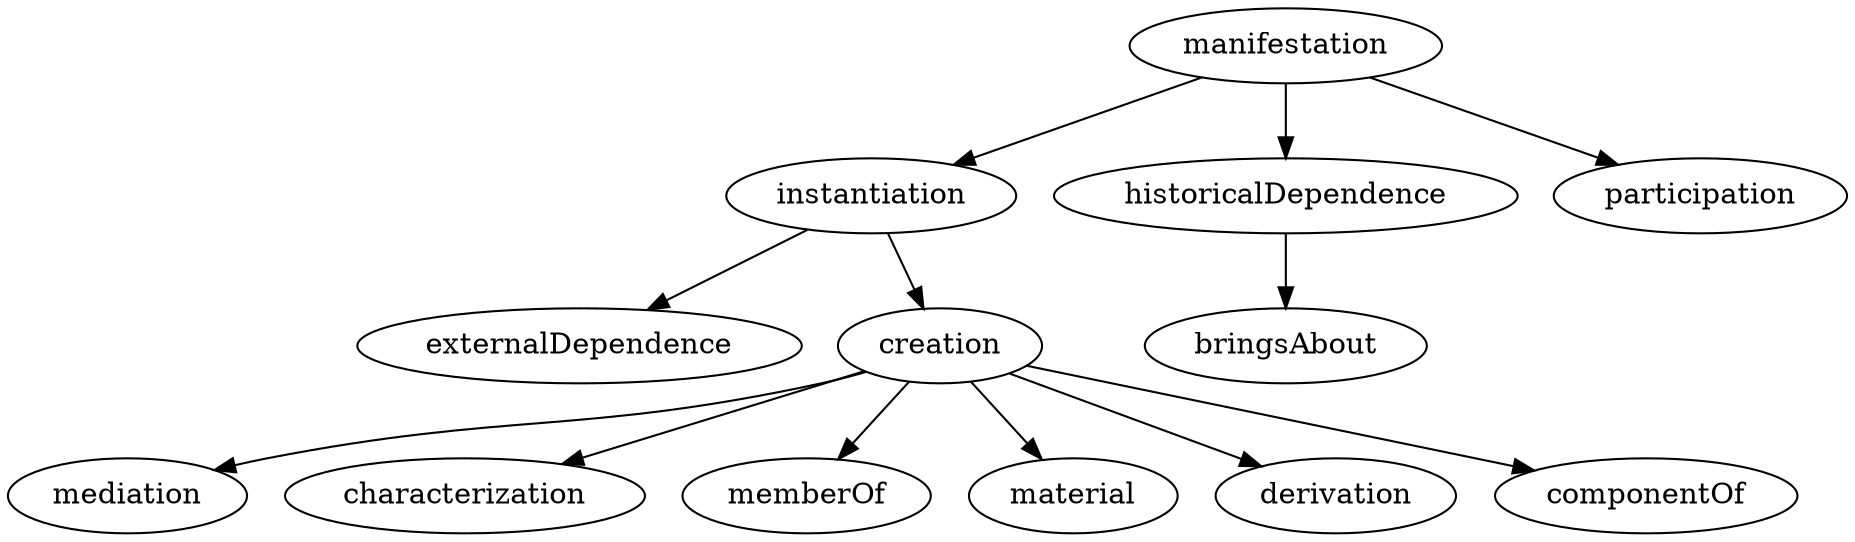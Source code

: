 strict digraph  {
manifestation;
instantiation;
historicalDependence;
participation;
externalDependence;
creation;
bringsAbout;
mediation;
characterization;
memberOf;
material;
derivation;
componentOf;
manifestation -> instantiation;
manifestation -> historicalDependence;
manifestation -> participation;
instantiation -> externalDependence;
instantiation -> creation;
historicalDependence -> bringsAbout;
creation -> mediation;
creation -> characterization;
creation -> memberOf;
creation -> material;
creation -> derivation;
creation -> componentOf;
}
